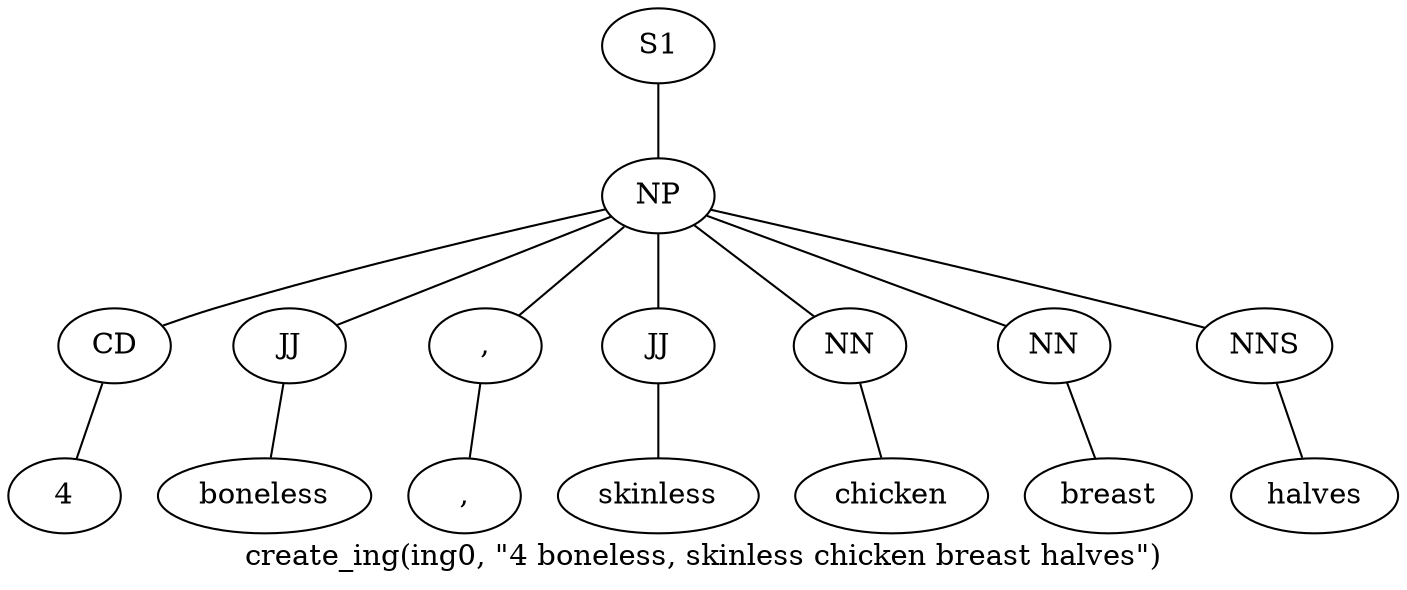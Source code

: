 graph SyntaxGraph {
	label = "create_ing(ing0, \"4 boneless, skinless chicken breast halves\")";
	Node0 [label="S1"];
	Node1 [label="NP"];
	Node2 [label="CD"];
	Node3 [label="4"];
	Node4 [label="JJ"];
	Node5 [label="boneless"];
	Node6 [label=","];
	Node7 [label=","];
	Node8 [label="JJ"];
	Node9 [label="skinless"];
	Node10 [label="NN"];
	Node11 [label="chicken"];
	Node12 [label="NN"];
	Node13 [label="breast"];
	Node14 [label="NNS"];
	Node15 [label="halves"];

	Node0 -- Node1;
	Node1 -- Node2;
	Node1 -- Node4;
	Node1 -- Node6;
	Node1 -- Node8;
	Node1 -- Node10;
	Node1 -- Node12;
	Node1 -- Node14;
	Node2 -- Node3;
	Node4 -- Node5;
	Node6 -- Node7;
	Node8 -- Node9;
	Node10 -- Node11;
	Node12 -- Node13;
	Node14 -- Node15;
}